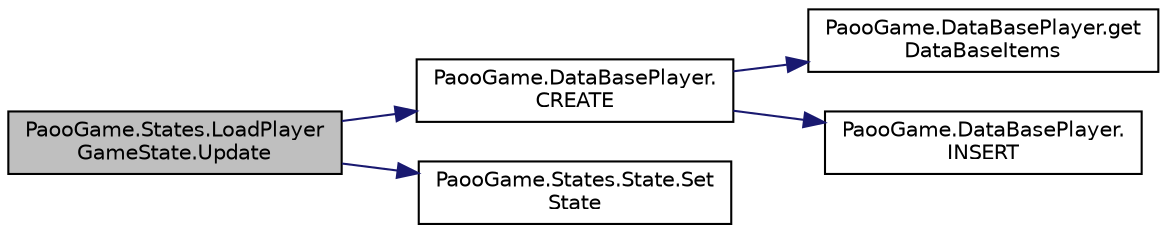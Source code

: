 digraph "PaooGame.States.LoadPlayerGameState.Update"
{
 // INTERACTIVE_SVG=YES
 // LATEX_PDF_SIZE
  edge [fontname="Helvetica",fontsize="10",labelfontname="Helvetica",labelfontsize="10"];
  node [fontname="Helvetica",fontsize="10",shape=record];
  rankdir="LR";
  Node1 [label="PaooGame.States.LoadPlayer\lGameState.Update",height=0.2,width=0.4,color="black", fillcolor="grey75", style="filled", fontcolor="black",tooltip="Actualizeaza starea curenta ."];
  Node1 -> Node2 [color="midnightblue",fontsize="10",style="solid",fontname="Helvetica"];
  Node2 [label="PaooGame.DataBasePlayer.\lCREATE",height=0.2,width=0.4,color="black", fillcolor="white", style="filled",URL="$class_paoo_game_1_1_data_base_player.html#a6ac78aefc514935e26392c4084205078",tooltip="prin convenite numarul de puncte este 2*DIAMOND + COINS"];
  Node2 -> Node3 [color="midnightblue",fontsize="10",style="solid",fontname="Helvetica"];
  Node3 [label="PaooGame.DataBasePlayer.get\lDataBaseItems",height=0.2,width=0.4,color="black", fillcolor="white", style="filled",URL="$class_paoo_game_1_1_data_base_player.html#a4676fe680eb37e8ce554e87c8fdd61b0",tooltip="Va returna o lista cu toate inregistrarile din baza de date."];
  Node2 -> Node4 [color="midnightblue",fontsize="10",style="solid",fontname="Helvetica"];
  Node4 [label="PaooGame.DataBasePlayer.\lINSERT",height=0.2,width=0.4,color="black", fillcolor="white", style="filled",URL="$class_paoo_game_1_1_data_base_player.html#a06351fdbd0bff91e5f52826509122d75",tooltip="Va insera datele pentru un nou jucator(se va genera un nume nou - unic) si se vor pune numarul de pun..."];
  Node1 -> Node5 [color="midnightblue",fontsize="10",style="solid",fontname="Helvetica"];
  Node5 [label="PaooGame.States.State.Set\lState",height=0.2,width=0.4,color="black", fillcolor="white", style="filled",URL="$class_paoo_game_1_1_states_1_1_state.html#a9219295fa9fb713e7fa21fe052d80591",tooltip="se va modifica valoarea lui currentState in timpul joclui."];
}
